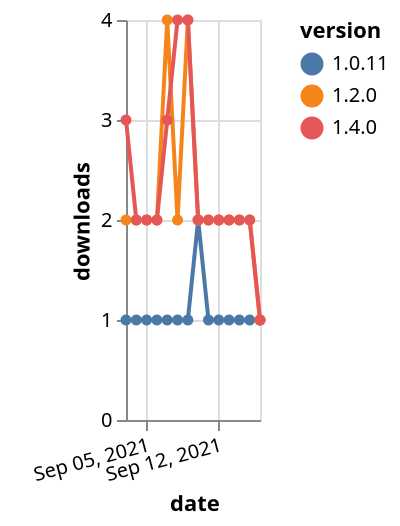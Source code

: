 {"$schema": "https://vega.github.io/schema/vega-lite/v5.json", "description": "A simple bar chart with embedded data.", "data": {"values": [{"date": "2021-09-03", "total": 171, "delta": 1, "version": "1.0.11"}, {"date": "2021-09-04", "total": 172, "delta": 1, "version": "1.0.11"}, {"date": "2021-09-05", "total": 173, "delta": 1, "version": "1.0.11"}, {"date": "2021-09-06", "total": 174, "delta": 1, "version": "1.0.11"}, {"date": "2021-09-07", "total": 175, "delta": 1, "version": "1.0.11"}, {"date": "2021-09-08", "total": 176, "delta": 1, "version": "1.0.11"}, {"date": "2021-09-09", "total": 177, "delta": 1, "version": "1.0.11"}, {"date": "2021-09-10", "total": 179, "delta": 2, "version": "1.0.11"}, {"date": "2021-09-11", "total": 180, "delta": 1, "version": "1.0.11"}, {"date": "2021-09-12", "total": 181, "delta": 1, "version": "1.0.11"}, {"date": "2021-09-13", "total": 182, "delta": 1, "version": "1.0.11"}, {"date": "2021-09-14", "total": 183, "delta": 1, "version": "1.0.11"}, {"date": "2021-09-15", "total": 184, "delta": 1, "version": "1.0.11"}, {"date": "2021-09-16", "total": 185, "delta": 1, "version": "1.0.11"}, {"date": "2021-09-03", "total": 723, "delta": 2, "version": "1.2.0"}, {"date": "2021-09-04", "total": 725, "delta": 2, "version": "1.2.0"}, {"date": "2021-09-05", "total": 727, "delta": 2, "version": "1.2.0"}, {"date": "2021-09-06", "total": 729, "delta": 2, "version": "1.2.0"}, {"date": "2021-09-07", "total": 733, "delta": 4, "version": "1.2.0"}, {"date": "2021-09-08", "total": 735, "delta": 2, "version": "1.2.0"}, {"date": "2021-09-09", "total": 739, "delta": 4, "version": "1.2.0"}, {"date": "2021-09-10", "total": 741, "delta": 2, "version": "1.2.0"}, {"date": "2021-09-11", "total": 743, "delta": 2, "version": "1.2.0"}, {"date": "2021-09-12", "total": 745, "delta": 2, "version": "1.2.0"}, {"date": "2021-09-13", "total": 747, "delta": 2, "version": "1.2.0"}, {"date": "2021-09-14", "total": 749, "delta": 2, "version": "1.2.0"}, {"date": "2021-09-15", "total": 751, "delta": 2, "version": "1.2.0"}, {"date": "2021-09-16", "total": 752, "delta": 1, "version": "1.2.0"}, {"date": "2021-09-03", "total": 242, "delta": 3, "version": "1.4.0"}, {"date": "2021-09-04", "total": 244, "delta": 2, "version": "1.4.0"}, {"date": "2021-09-05", "total": 246, "delta": 2, "version": "1.4.0"}, {"date": "2021-09-06", "total": 248, "delta": 2, "version": "1.4.0"}, {"date": "2021-09-07", "total": 251, "delta": 3, "version": "1.4.0"}, {"date": "2021-09-08", "total": 255, "delta": 4, "version": "1.4.0"}, {"date": "2021-09-09", "total": 259, "delta": 4, "version": "1.4.0"}, {"date": "2021-09-10", "total": 261, "delta": 2, "version": "1.4.0"}, {"date": "2021-09-11", "total": 263, "delta": 2, "version": "1.4.0"}, {"date": "2021-09-12", "total": 265, "delta": 2, "version": "1.4.0"}, {"date": "2021-09-13", "total": 267, "delta": 2, "version": "1.4.0"}, {"date": "2021-09-14", "total": 269, "delta": 2, "version": "1.4.0"}, {"date": "2021-09-15", "total": 271, "delta": 2, "version": "1.4.0"}, {"date": "2021-09-16", "total": 272, "delta": 1, "version": "1.4.0"}]}, "width": "container", "mark": {"type": "line", "point": {"filled": true}}, "encoding": {"x": {"field": "date", "type": "temporal", "timeUnit": "yearmonthdate", "title": "date", "axis": {"labelAngle": -15}}, "y": {"field": "delta", "type": "quantitative", "title": "downloads"}, "color": {"field": "version", "type": "nominal"}, "tooltip": {"field": "delta"}}}